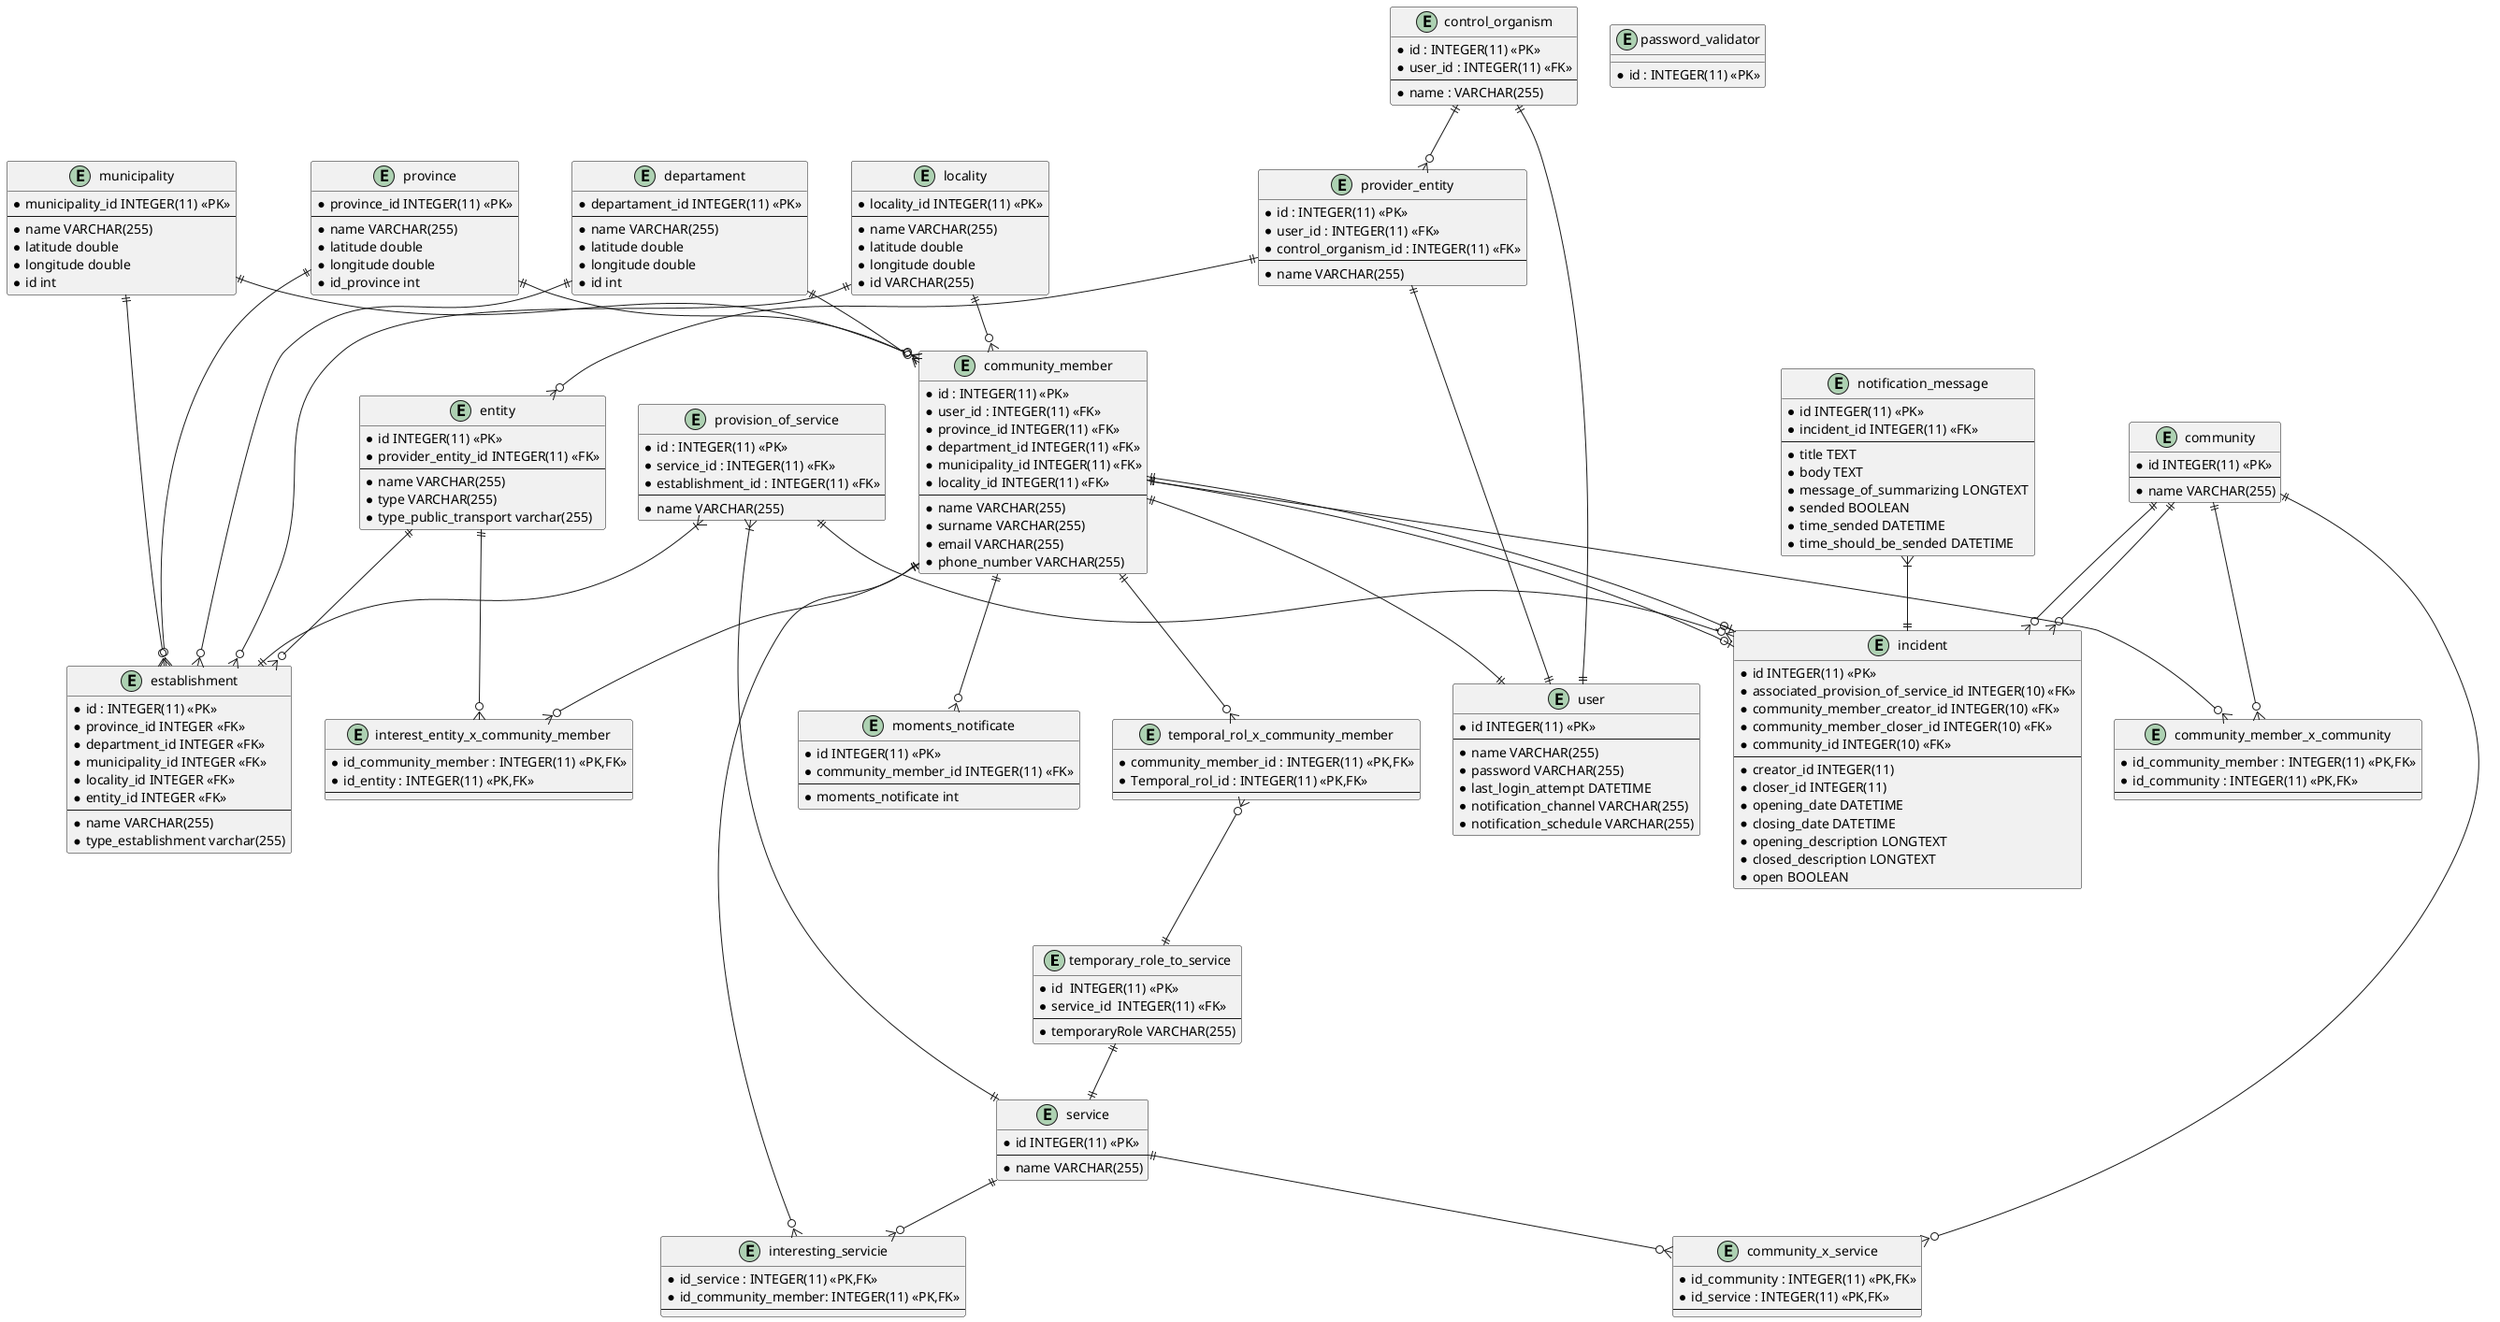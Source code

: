 @startuml

''-------------------- DEFINICION DE  RELACIONES -------------------''

''  UNO A MUCHOS : uno ||--o{ muchos           ''

'' MUCHOS A UNO : muchos }o--|| uno             ''

'' UNO A UNO : uno }o--|| uno                   ''

'' MUCHOS A MUCHOS : ROMPEMOS!! NOS QUEDA : '' MUCHOS A UNO : muchos }o--|| uno  Y '' UNO A MUCHOS : uno ||--o{ muchos
'' siendo ese UNO la tabla intermedia. ej: JugadorXPartido




''-------------------- ENTIDADES -------------------''



entity "temporary_role_to_service" as temporary_role_to_service {
     * id  INTEGER(11) <<PK>>
     * service_id  INTEGER(11) <<FK>>
     --
     * temporaryRole VARCHAR(255)
}

entity "community_member" as community_member {
    *id : INTEGER(11) <<PK>>
    * user_id : INTEGER(11) <<FK>>
    * province_id INTEGER(11) <<FK>>
    * department_id INTEGER(11) <<FK>>
    * municipality_id INTEGER(11) <<FK>>
    * locality_id INTEGER(11) <<FK>>
    --
    * name VARCHAR(255)
    * surname VARCHAR(255)
    * email VARCHAR(255)
    * phone_number VARCHAR(255)
}

entity "community" as community {
    *id INTEGER(11) <<PK>>
    --
    * name VARCHAR(255)
}


entity "service" as service {
    * id INTEGER(11) <<PK>>
    --
    * name VARCHAR(255)
}


entity "provision_of_service" as provision_of_service {
    * id : INTEGER(11) <<PK>>
    * service_id : INTEGER(11) <<FK>>
    * establishment_id : INTEGER(11) <<FK>>
    --
    * name VARCHAR(255)
}

entity "password_validator" as password_validator {
    * id : INTEGER(11) <<PK>>
}

entity "establishment" as establishment {
    * id : INTEGER(11) <<PK>>
    * province_id INTEGER <<FK>>
    * department_id INTEGER <<FK>>
    * municipality_id INTEGER <<FK>>
    * locality_id INTEGER <<FK>>
    * entity_id INTEGER <<FK>>
    --
    * name VARCHAR(255)
    * type_establishment varchar(255)
}


entity "entity" as entity {
    * id INTEGER(11) <<PK>>
    * provider_entity_id INTEGER(11) <<FK>>
    --
    * name VARCHAR(255)
    * type VARCHAR(255)
    * type_public_transport varchar(255)
}


entity "control_organism" as control_organism {
    * id : INTEGER(11) <<PK>>
    * user_id : INTEGER(11) <<FK>>
    --
    * name : VARCHAR(255)
}


entity "provider_entity" as provider_entity {
    * id : INTEGER(11) <<PK>>
    * user_id : INTEGER(11) <<FK>>
    * control_organism_id : INTEGER(11) <<FK>>
    --
    * name VARCHAR(255)
}


entity "user" as user {
    *id INTEGER(11) <<PK>>
    --
    *  name VARCHAR(255)
    *  password VARCHAR(255)
    * last_login_attempt DATETIME
    * notification_channel VARCHAR(255)
    * notification_schedule VARCHAR(255)
}




entity "incident" as incident {
     *id INTEGER(11) <<PK>>
     *associated_provision_of_service_id INTEGER(10) <<FK>>
     *community_member_creator_id INTEGER(10) <<FK>>
     *community_member_closer_id INTEGER(10) <<FK>>
     *community_id INTEGER(10) <<FK>>
     --
     *creator_id INTEGER(11)
     *closer_id INTEGER(11)
     *opening_date DATETIME
     *closing_date DATETIME
     *opening_description LONGTEXT
     *closed_description LONGTEXT
     *open BOOLEAN
}

entity "notification_message" as notification_message {
  * id INTEGER(11) <<PK>>
  * incident_id INTEGER(11) <<FK>>
  --
  * title TEXT
  * body TEXT
  * message_of_summarizing LONGTEXT
  * sended BOOLEAN
  * time_sended DATETIME
  * time_should_be_sended DATETIME
}

entity "province" as province {
    * province_id INTEGER(11) <<PK>>
    --
    * name VARCHAR(255)
    * latitude double
    * longitude double
    * id_province int
}

entity "departament" as departament {
    * departament_id INTEGER(11) <<PK>>
    --
    * name VARCHAR(255)
    * latitude double
    * longitude double
    * id int
}

entity "municipality" as municipality {
    * municipality_id INTEGER(11) <<PK>>
    --
    * name VARCHAR(255)
    * latitude double
    * longitude double
    * id int
}

entity "locality" as locality {
    * locality_id INTEGER(11) <<PK>>
   --
    * name VARCHAR(255)
    * latitude double
    * longitude double
    * id VARCHAR(255)
}





''-------------------- ROMPIENDO EL MUCHOS A MUCHOS -------------------''

entity "community_member_x_community" as community_member_x_community {
    * id_community_member : INTEGER(11) <<PK,FK>>
    * id_community : INTEGER(11) <<PK,FK>>
    --
}

entity "interesting_servicie" as interesting_servicie {
    * id_service : INTEGER(11) <<PK,FK>>
    * id_community_member: INTEGER(11) <<PK,FK>>
    --
}


entity "community_x_service" as community_x_service {
    * id_community : INTEGER(11) <<PK,FK>>
    * id_service : INTEGER(11) <<PK,FK>>
    --
}



entity "interest_entity_x_community_member" as interest_entity_x_community_member {
    * id_community_member : INTEGER(11) <<PK,FK>>
    * id_entity : INTEGER(11) <<PK,FK>>
    --
}


entity "moments_notificate" as moments_notificate {
    * id INTEGER(11) <<PK>>
    * community_member_id INTEGER(11) <<FK>>
    --
    * moments_notificate int
}


entity "temporal_rol_x_community_member" as temporal_rol_x_community_member {
        * community_member_id : INTEGER(11) <<PK,FK>>
        * Temporal_rol_id : INTEGER(11) <<PK,FK>>
        --
}




''-------------------- RELACIONES DE ENTIDADES -------------------''




'' --------moments_notificate --------''
community_member ||--o{ moments_notificate

'' --------Locations --------''

'' --------community_member --------''


community_member ||--|| user

province  ||--o{ community_member
municipality  ||--o{ community_member
locality  ||--o{ community_member
departament  ||--o{ community_member

community_member  ||--o{ temporal_rol_x_community_member
temporal_rol_x_community_member }o--|| temporary_role_to_service
temporary_role_to_service ||--|| service

community_member ||--o{ community_member_x_community
community ||--o{ community_member_x_community

community_member ||--o{ interesting_servicie
service ||--o{ interesting_servicie


community_member ||--o{ interest_entity_x_community_member
entity ||--o{ interest_entity_x_community_member


community_member ||--o| incident
community_member ||--o| incident


'' --------community --------''

community ||--o{ incident
community ||--o{ incident

community ||--o{ community_x_service
service ||--o{ community_x_service


'' -------- incident --------''

provision_of_service ||--o{ incident


'' -------- service --------''



'' -------- provision_of_service  --------''

 provision_of_service }|--|| service
 provision_of_service }|--|| establishment



'' -------- establishment  --------''


province  ||--o{ establishment
municipality  ||--o{ establishment
locality  ||--o{ establishment
departament  ||--o{ establishment

'' -------- entity  --------''

entity  ||--o{ establishment


'' -------- notification_message  --------''
    
notification_message }|--|| incident


'' -------- provider_entity  --------''


provider_entity  ||--|| user
provider_entity ||--o{ entity
control_organism  ||--o{ provider_entity
control_organism  ||--|| user


@enduml